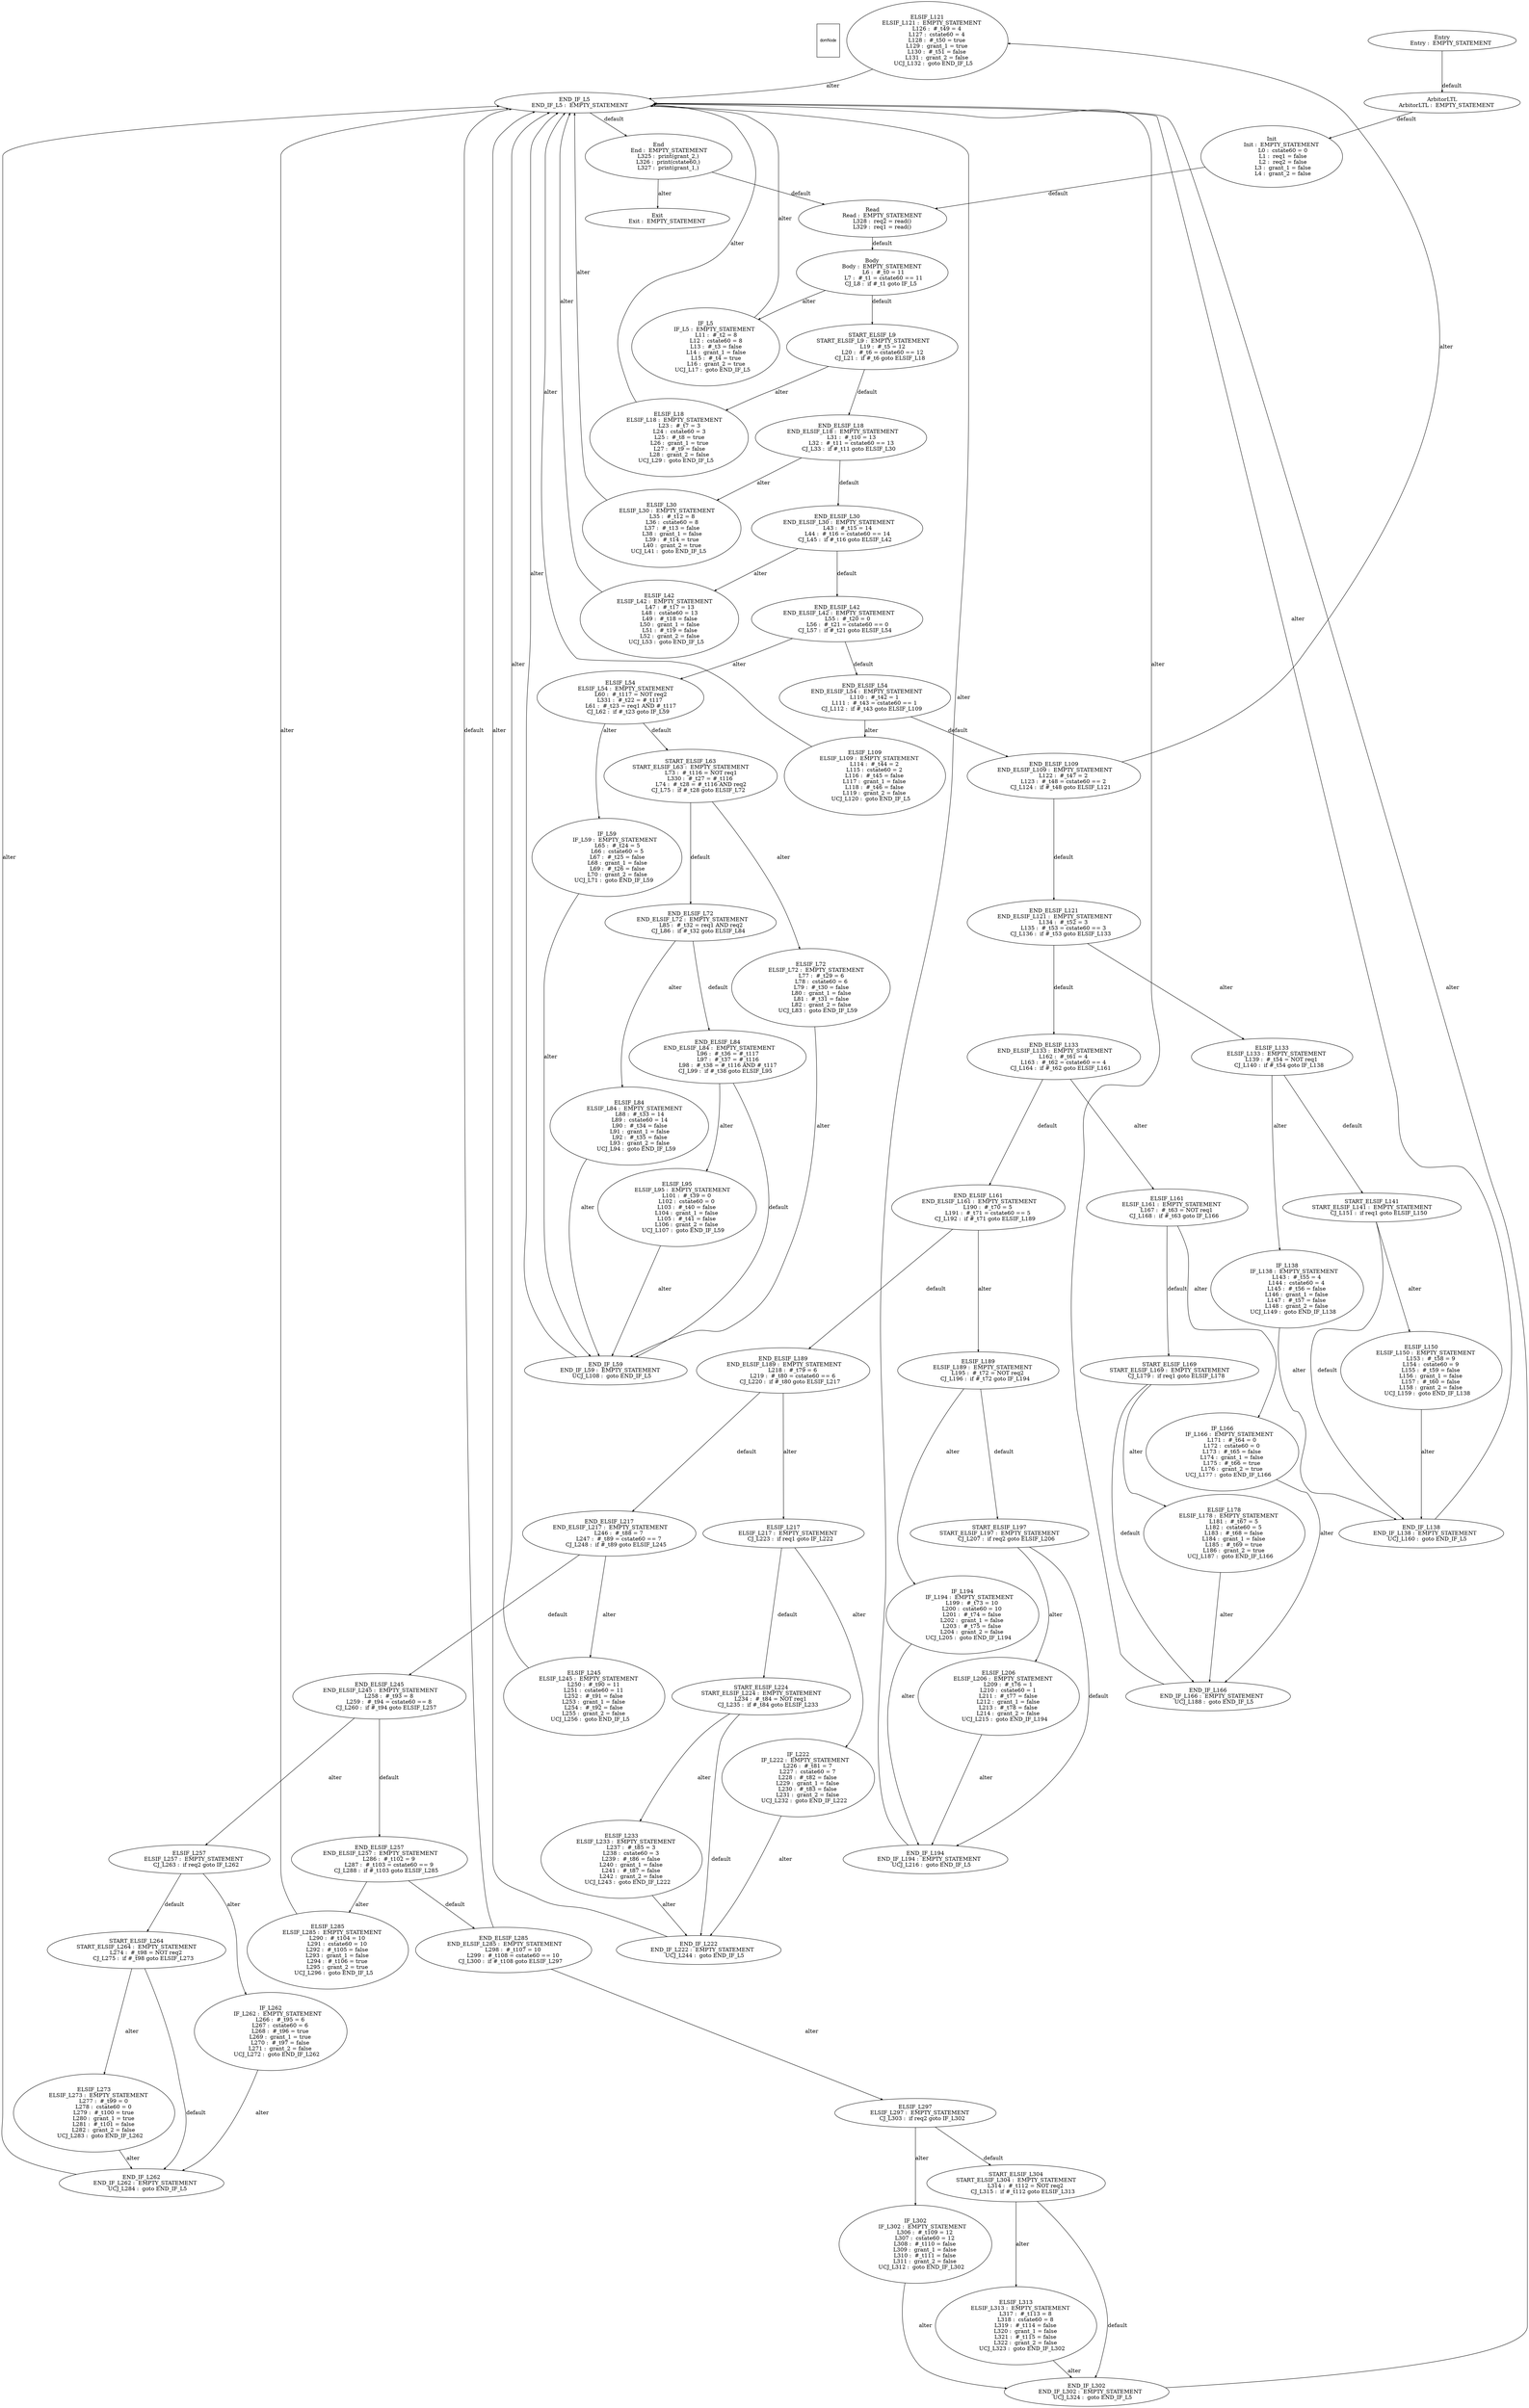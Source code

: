 digraph G {
  ranksep=.25;
  edge [arrowsize=.5]
  domNode [shape=rectangle, fontname="ArialNarrow",
        fontsize=12,  height=1.2];
  "ELSIF_L121
     ELSIF_L121 :  EMPTY_STATEMENT
           L126 :  #_t49 = 4
           L127 :  cstate60 = 4
           L128 :  #_t50 = true
           L129 :  grant_1 = true
           L130 :  #_t51 = false
           L131 :  grant_2 = false
       UCJ_L132 :  goto END_IF_L5
"; "ELSIF_L18
      ELSIF_L18 :  EMPTY_STATEMENT
            L23 :  #_t7 = 3
            L24 :  cstate60 = 3
            L25 :  #_t8 = true
            L26 :  grant_1 = true
            L27 :  #_t9 = false
            L28 :  grant_2 = false
        UCJ_L29 :  goto END_IF_L5
"; "IF_L262
        IF_L262 :  EMPTY_STATEMENT
           L266 :  #_t95 = 6
           L267 :  cstate60 = 6
           L268 :  #_t96 = true
           L269 :  grant_1 = true
           L270 :  #_t97 = false
           L271 :  grant_2 = false
       UCJ_L272 :  goto END_IF_L262
"; "ELSIF_L233
     ELSIF_L233 :  EMPTY_STATEMENT
           L237 :  #_t85 = 3
           L238 :  cstate60 = 3
           L239 :  #_t86 = false
           L240 :  grant_1 = false
           L241 :  #_t87 = false
           L242 :  grant_2 = false
       UCJ_L243 :  goto END_IF_L222
"; "Read
           Read :  EMPTY_STATEMENT
           L328 :  req2 = read()
           L329 :  req1 = read()
"; "END_ELSIF_L84
  END_ELSIF_L84 :  EMPTY_STATEMENT
            L96 :  #_t36 = #_t117
            L97 :  #_t37 = #_t116
            L98 :  #_t38 = #_t116 AND #_t117
         CJ_L99 :  if #_t38 goto ELSIF_L95
"; "ELSIF_L133
     ELSIF_L133 :  EMPTY_STATEMENT
           L139 :  #_t54 = NOT req1
        CJ_L140 :  if #_t54 goto IF_L138
"; "ELSIF_L245
     ELSIF_L245 :  EMPTY_STATEMENT
           L250 :  #_t90 = 11
           L251 :  cstate60 = 11
           L252 :  #_t91 = false
           L253 :  grant_1 = false
           L254 :  #_t92 = false
           L255 :  grant_2 = false
       UCJ_L256 :  goto END_IF_L5
"; "END_IF_L262
    END_IF_L262 :  EMPTY_STATEMENT
       UCJ_L284 :  goto END_IF_L5
"; "END_ELSIF_L42
  END_ELSIF_L42 :  EMPTY_STATEMENT
            L55 :  #_t20 = 0
            L56 :  #_t21 = cstate60 == 0
         CJ_L57 :  if #_t21 goto ELSIF_L54
"; "END_IF_L222
    END_IF_L222 :  EMPTY_STATEMENT
       UCJ_L244 :  goto END_IF_L5
"; "ELSIF_L84
      ELSIF_L84 :  EMPTY_STATEMENT
            L88 :  #_t33 = 14
            L89 :  cstate60 = 14
            L90 :  #_t34 = false
            L91 :  grant_1 = false
            L92 :  #_t35 = false
            L93 :  grant_2 = false
        UCJ_L94 :  goto END_IF_L59
"; "ELSIF_L189
     ELSIF_L189 :  EMPTY_STATEMENT
           L195 :  #_t72 = NOT req2
        CJ_L196 :  if #_t72 goto IF_L194
"; "START_ELSIF_L197
START_ELSIF_L197 :  EMPTY_STATEMENT
        CJ_L207 :  if req2 goto ELSIF_L206
"; "START_ELSIF_L63
START_ELSIF_L63 :  EMPTY_STATEMENT
            L73 :  #_t116 = NOT req1
           L330 :  #_t27 = #_t116
            L74 :  #_t28 = #_t116 AND req2
         CJ_L75 :  if #_t28 goto ELSIF_L72
"; "END_IF_L194
    END_IF_L194 :  EMPTY_STATEMENT
       UCJ_L216 :  goto END_IF_L5
"; "End
            End :  EMPTY_STATEMENT
           L325 :  print(grant_2,)
           L326 :  print(cstate60,)
           L327 :  print(grant_1,)
"; "ArbitorLTL
     ArbitorLTL :  EMPTY_STATEMENT
"; "START_ELSIF_L224
START_ELSIF_L224 :  EMPTY_STATEMENT
           L234 :  #_t84 = NOT req1
        CJ_L235 :  if #_t84 goto ELSIF_L233
"; "IF_L5
          IF_L5 :  EMPTY_STATEMENT
            L11 :  #_t2 = 8
            L12 :  cstate60 = 8
            L13 :  #_t3 = false
            L14 :  grant_1 = false
            L15 :  #_t4 = true
            L16 :  grant_2 = true
        UCJ_L17 :  goto END_IF_L5
"; "END_ELSIF_L217
 END_ELSIF_L217 :  EMPTY_STATEMENT
           L246 :  #_t88 = 7
           L247 :  #_t89 = cstate60 == 7
        CJ_L248 :  if #_t89 goto ELSIF_L245
"; "START_ELSIF_L9
 START_ELSIF_L9 :  EMPTY_STATEMENT
            L19 :  #_t5 = 12
            L20 :  #_t6 = cstate60 == 12
         CJ_L21 :  if #_t6 goto ELSIF_L18
"; "END_IF_L59
     END_IF_L59 :  EMPTY_STATEMENT
       UCJ_L108 :  goto END_IF_L5
"; "ELSIF_L257
     ELSIF_L257 :  EMPTY_STATEMENT
        CJ_L263 :  if req2 goto IF_L262
"; "Body
           Body :  EMPTY_STATEMENT
             L6 :  #_t0 = 11
             L7 :  #_t1 = cstate60 == 11
          CJ_L8 :  if #_t1 goto IF_L5
"; "END_ELSIF_L161
 END_ELSIF_L161 :  EMPTY_STATEMENT
           L190 :  #_t70 = 5
           L191 :  #_t71 = cstate60 == 5
        CJ_L192 :  if #_t71 goto ELSIF_L189
"; "END_ELSIF_L285
 END_ELSIF_L285 :  EMPTY_STATEMENT
           L298 :  #_t107 = 10
           L299 :  #_t108 = cstate60 == 10
        CJ_L300 :  if #_t108 goto ELSIF_L297
"; "IF_L194
        IF_L194 :  EMPTY_STATEMENT
           L199 :  #_t73 = 10
           L200 :  cstate60 = 10
           L201 :  #_t74 = false
           L202 :  grant_1 = false
           L203 :  #_t75 = false
           L204 :  grant_2 = false
       UCJ_L205 :  goto END_IF_L194
"; "Init
           Init :  EMPTY_STATEMENT
             L0 :  cstate60 = 0
             L1 :  req1 = false
             L2 :  req2 = false
             L3 :  grant_1 = false
             L4 :  grant_2 = false
"; "ELSIF_L273
     ELSIF_L273 :  EMPTY_STATEMENT
           L277 :  #_t99 = 0
           L278 :  cstate60 = 0
           L279 :  #_t100 = true
           L280 :  grant_1 = true
           L281 :  #_t101 = false
           L282 :  grant_2 = false
       UCJ_L283 :  goto END_IF_L262
"; "ELSIF_L30
      ELSIF_L30 :  EMPTY_STATEMENT
            L35 :  #_t12 = 8
            L36 :  cstate60 = 8
            L37 :  #_t13 = false
            L38 :  grant_1 = false
            L39 :  #_t14 = true
            L40 :  grant_2 = true
        UCJ_L41 :  goto END_IF_L5
"; "IF_L302
        IF_L302 :  EMPTY_STATEMENT
           L306 :  #_t109 = 12
           L307 :  cstate60 = 12
           L308 :  #_t110 = false
           L309 :  grant_1 = false
           L310 :  #_t111 = false
           L311 :  grant_2 = false
       UCJ_L312 :  goto END_IF_L302
"; "ELSIF_L178
     ELSIF_L178 :  EMPTY_STATEMENT
           L181 :  #_t67 = 5
           L182 :  cstate60 = 5
           L183 :  #_t68 = false
           L184 :  grant_1 = false
           L185 :  #_t69 = true
           L186 :  grant_2 = true
       UCJ_L187 :  goto END_IF_L166
"; "Entry
          Entry :  EMPTY_STATEMENT
"; "ELSIF_L206
     ELSIF_L206 :  EMPTY_STATEMENT
           L209 :  #_t76 = 1
           L210 :  cstate60 = 1
           L211 :  #_t77 = false
           L212 :  grant_1 = false
           L213 :  #_t78 = false
           L214 :  grant_2 = false
       UCJ_L215 :  goto END_IF_L194
"; "START_ELSIF_L264
START_ELSIF_L264 :  EMPTY_STATEMENT
           L274 :  #_t98 = NOT req2
        CJ_L275 :  if #_t98 goto ELSIF_L273
"; "ELSIF_L54
      ELSIF_L54 :  EMPTY_STATEMENT
            L60 :  #_t117 = NOT req2
           L331 :  #_t22 = #_t117
            L61 :  #_t23 = req1 AND #_t117
         CJ_L62 :  if #_t23 goto IF_L59
"; "ELSIF_L217
     ELSIF_L217 :  EMPTY_STATEMENT
        CJ_L223 :  if req1 goto IF_L222
"; "END_IF_L5
      END_IF_L5 :  EMPTY_STATEMENT
"; "ELSIF_L95
      ELSIF_L95 :  EMPTY_STATEMENT
           L101 :  #_t39 = 0
           L102 :  cstate60 = 0
           L103 :  #_t40 = false
           L104 :  grant_1 = false
           L105 :  #_t41 = false
           L106 :  grant_2 = false
       UCJ_L107 :  goto END_IF_L59
"; "START_ELSIF_L141
START_ELSIF_L141 :  EMPTY_STATEMENT
        CJ_L151 :  if req1 goto ELSIF_L150
"; "END_ELSIF_L245
 END_ELSIF_L245 :  EMPTY_STATEMENT
           L258 :  #_t93 = 8
           L259 :  #_t94 = cstate60 == 8
        CJ_L260 :  if #_t94 goto ELSIF_L257
"; "Exit
           Exit :  EMPTY_STATEMENT
"; "IF_L138
        IF_L138 :  EMPTY_STATEMENT
           L143 :  #_t55 = 4
           L144 :  cstate60 = 4
           L145 :  #_t56 = false
           L146 :  grant_1 = false
           L147 :  #_t57 = false
           L148 :  grant_2 = false
       UCJ_L149 :  goto END_IF_L138
"; "END_ELSIF_L121
 END_ELSIF_L121 :  EMPTY_STATEMENT
           L134 :  #_t52 = 3
           L135 :  #_t53 = cstate60 == 3
        CJ_L136 :  if #_t53 goto ELSIF_L133
"; "START_ELSIF_L169
START_ELSIF_L169 :  EMPTY_STATEMENT
        CJ_L179 :  if req1 goto ELSIF_L178
"; "ELSIF_L285
     ELSIF_L285 :  EMPTY_STATEMENT
           L290 :  #_t104 = 10
           L291 :  cstate60 = 10
           L292 :  #_t105 = false
           L293 :  grant_1 = false
           L294 :  #_t106 = true
           L295 :  grant_2 = true
       UCJ_L296 :  goto END_IF_L5
"; "END_ELSIF_L257
 END_ELSIF_L257 :  EMPTY_STATEMENT
           L286 :  #_t102 = 9
           L287 :  #_t103 = cstate60 == 9
        CJ_L288 :  if #_t103 goto ELSIF_L285
"; "END_IF_L302
    END_IF_L302 :  EMPTY_STATEMENT
       UCJ_L324 :  goto END_IF_L5
"; "END_ELSIF_L30
  END_ELSIF_L30 :  EMPTY_STATEMENT
            L43 :  #_t15 = 14
            L44 :  #_t16 = cstate60 == 14
         CJ_L45 :  if #_t16 goto ELSIF_L42
"; "END_ELSIF_L109
 END_ELSIF_L109 :  EMPTY_STATEMENT
           L122 :  #_t47 = 2
           L123 :  #_t48 = cstate60 == 2
        CJ_L124 :  if #_t48 goto ELSIF_L121
"; "ELSIF_L150
     ELSIF_L150 :  EMPTY_STATEMENT
           L153 :  #_t58 = 9
           L154 :  cstate60 = 9
           L155 :  #_t59 = false
           L156 :  grant_1 = false
           L157 :  #_t60 = false
           L158 :  grant_2 = false
       UCJ_L159 :  goto END_IF_L138
"; "IF_L222
        IF_L222 :  EMPTY_STATEMENT
           L226 :  #_t81 = 7
           L227 :  cstate60 = 7
           L228 :  #_t82 = false
           L229 :  grant_1 = false
           L230 :  #_t83 = false
           L231 :  grant_2 = false
       UCJ_L232 :  goto END_IF_L222
"; "END_ELSIF_L133
 END_ELSIF_L133 :  EMPTY_STATEMENT
           L162 :  #_t61 = 4
           L163 :  #_t62 = cstate60 == 4
        CJ_L164 :  if #_t62 goto ELSIF_L161
"; "ELSIF_L42
      ELSIF_L42 :  EMPTY_STATEMENT
            L47 :  #_t17 = 13
            L48 :  cstate60 = 13
            L49 :  #_t18 = false
            L50 :  grant_1 = false
            L51 :  #_t19 = false
            L52 :  grant_2 = false
        UCJ_L53 :  goto END_IF_L5
"; "END_IF_L138
    END_IF_L138 :  EMPTY_STATEMENT
       UCJ_L160 :  goto END_IF_L5
"; "ELSIF_L313
     ELSIF_L313 :  EMPTY_STATEMENT
           L317 :  #_t113 = 8
           L318 :  cstate60 = 8
           L319 :  #_t114 = false
           L320 :  grant_1 = false
           L321 :  #_t115 = false
           L322 :  grant_2 = false
       UCJ_L323 :  goto END_IF_L302
"; "START_ELSIF_L304
START_ELSIF_L304 :  EMPTY_STATEMENT
           L314 :  #_t112 = NOT req2
        CJ_L315 :  if #_t112 goto ELSIF_L313
"; "END_ELSIF_L189
 END_ELSIF_L189 :  EMPTY_STATEMENT
           L218 :  #_t79 = 6
           L219 :  #_t80 = cstate60 == 6
        CJ_L220 :  if #_t80 goto ELSIF_L217
"; "ELSIF_L161
     ELSIF_L161 :  EMPTY_STATEMENT
           L167 :  #_t63 = NOT req1
        CJ_L168 :  if #_t63 goto IF_L166
"; "ELSIF_L297
     ELSIF_L297 :  EMPTY_STATEMENT
        CJ_L303 :  if req2 goto IF_L302
"; "IF_L166
        IF_L166 :  EMPTY_STATEMENT
           L171 :  #_t64 = 0
           L172 :  cstate60 = 0
           L173 :  #_t65 = false
           L174 :  grant_1 = false
           L175 :  #_t66 = true
           L176 :  grant_2 = true
       UCJ_L177 :  goto END_IF_L166
"; "ELSIF_L72
      ELSIF_L72 :  EMPTY_STATEMENT
            L77 :  #_t29 = 6
            L78 :  cstate60 = 6
            L79 :  #_t30 = false
            L80 :  grant_1 = false
            L81 :  #_t31 = false
            L82 :  grant_2 = false
        UCJ_L83 :  goto END_IF_L59
"; "END_ELSIF_L72
  END_ELSIF_L72 :  EMPTY_STATEMENT
            L85 :  #_t32 = req1 AND req2
         CJ_L86 :  if #_t32 goto ELSIF_L84
"; "END_ELSIF_L54
  END_ELSIF_L54 :  EMPTY_STATEMENT
           L110 :  #_t42 = 1
           L111 :  #_t43 = cstate60 == 1
        CJ_L112 :  if #_t43 goto ELSIF_L109
"; "IF_L59
         IF_L59 :  EMPTY_STATEMENT
            L65 :  #_t24 = 5
            L66 :  cstate60 = 5
            L67 :  #_t25 = false
            L68 :  grant_1 = false
            L69 :  #_t26 = false
            L70 :  grant_2 = false
        UCJ_L71 :  goto END_IF_L59
"; "ELSIF_L109
     ELSIF_L109 :  EMPTY_STATEMENT
           L114 :  #_t44 = 2
           L115 :  cstate60 = 2
           L116 :  #_t45 = false
           L117 :  grant_1 = false
           L118 :  #_t46 = false
           L119 :  grant_2 = false
       UCJ_L120 :  goto END_IF_L5
"; "END_IF_L166
    END_IF_L166 :  EMPTY_STATEMENT
       UCJ_L188 :  goto END_IF_L5
"; "END_ELSIF_L18
  END_ELSIF_L18 :  EMPTY_STATEMENT
            L31 :  #_t10 = 13
            L32 :  #_t11 = cstate60 == 13
         CJ_L33 :  if #_t11 goto ELSIF_L30
"; 
  "ArbitorLTL
     ArbitorLTL :  EMPTY_STATEMENT
" -> "Init
           Init :  EMPTY_STATEMENT
             L0 :  cstate60 = 0
             L1 :  req1 = false
             L2 :  req2 = false
             L3 :  grant_1 = false
             L4 :  grant_2 = false
"  [label="default"];
  "Init
           Init :  EMPTY_STATEMENT
             L0 :  cstate60 = 0
             L1 :  req1 = false
             L2 :  req2 = false
             L3 :  grant_1 = false
             L4 :  grant_2 = false
" -> "Read
           Read :  EMPTY_STATEMENT
           L328 :  req2 = read()
           L329 :  req1 = read()
"  [label="default"];
  "Body
           Body :  EMPTY_STATEMENT
             L6 :  #_t0 = 11
             L7 :  #_t1 = cstate60 == 11
          CJ_L8 :  if #_t1 goto IF_L5
" -> "START_ELSIF_L9
 START_ELSIF_L9 :  EMPTY_STATEMENT
            L19 :  #_t5 = 12
            L20 :  #_t6 = cstate60 == 12
         CJ_L21 :  if #_t6 goto ELSIF_L18
"  [label="default"];
  "Body
           Body :  EMPTY_STATEMENT
             L6 :  #_t0 = 11
             L7 :  #_t1 = cstate60 == 11
          CJ_L8 :  if #_t1 goto IF_L5
" -> "IF_L5
          IF_L5 :  EMPTY_STATEMENT
            L11 :  #_t2 = 8
            L12 :  cstate60 = 8
            L13 :  #_t3 = false
            L14 :  grant_1 = false
            L15 :  #_t4 = true
            L16 :  grant_2 = true
        UCJ_L17 :  goto END_IF_L5
"  [label="alter"];
  "IF_L5
          IF_L5 :  EMPTY_STATEMENT
            L11 :  #_t2 = 8
            L12 :  cstate60 = 8
            L13 :  #_t3 = false
            L14 :  grant_1 = false
            L15 :  #_t4 = true
            L16 :  grant_2 = true
        UCJ_L17 :  goto END_IF_L5
" -> "END_IF_L5
      END_IF_L5 :  EMPTY_STATEMENT
"  [label="alter"];
  "START_ELSIF_L9
 START_ELSIF_L9 :  EMPTY_STATEMENT
            L19 :  #_t5 = 12
            L20 :  #_t6 = cstate60 == 12
         CJ_L21 :  if #_t6 goto ELSIF_L18
" -> "END_ELSIF_L18
  END_ELSIF_L18 :  EMPTY_STATEMENT
            L31 :  #_t10 = 13
            L32 :  #_t11 = cstate60 == 13
         CJ_L33 :  if #_t11 goto ELSIF_L30
"  [label="default"];
  "START_ELSIF_L9
 START_ELSIF_L9 :  EMPTY_STATEMENT
            L19 :  #_t5 = 12
            L20 :  #_t6 = cstate60 == 12
         CJ_L21 :  if #_t6 goto ELSIF_L18
" -> "ELSIF_L18
      ELSIF_L18 :  EMPTY_STATEMENT
            L23 :  #_t7 = 3
            L24 :  cstate60 = 3
            L25 :  #_t8 = true
            L26 :  grant_1 = true
            L27 :  #_t9 = false
            L28 :  grant_2 = false
        UCJ_L29 :  goto END_IF_L5
"  [label="alter"];
  "ELSIF_L18
      ELSIF_L18 :  EMPTY_STATEMENT
            L23 :  #_t7 = 3
            L24 :  cstate60 = 3
            L25 :  #_t8 = true
            L26 :  grant_1 = true
            L27 :  #_t9 = false
            L28 :  grant_2 = false
        UCJ_L29 :  goto END_IF_L5
" -> "END_IF_L5
      END_IF_L5 :  EMPTY_STATEMENT
"  [label="alter"];
  "END_ELSIF_L18
  END_ELSIF_L18 :  EMPTY_STATEMENT
            L31 :  #_t10 = 13
            L32 :  #_t11 = cstate60 == 13
         CJ_L33 :  if #_t11 goto ELSIF_L30
" -> "END_ELSIF_L30
  END_ELSIF_L30 :  EMPTY_STATEMENT
            L43 :  #_t15 = 14
            L44 :  #_t16 = cstate60 == 14
         CJ_L45 :  if #_t16 goto ELSIF_L42
"  [label="default"];
  "END_ELSIF_L18
  END_ELSIF_L18 :  EMPTY_STATEMENT
            L31 :  #_t10 = 13
            L32 :  #_t11 = cstate60 == 13
         CJ_L33 :  if #_t11 goto ELSIF_L30
" -> "ELSIF_L30
      ELSIF_L30 :  EMPTY_STATEMENT
            L35 :  #_t12 = 8
            L36 :  cstate60 = 8
            L37 :  #_t13 = false
            L38 :  grant_1 = false
            L39 :  #_t14 = true
            L40 :  grant_2 = true
        UCJ_L41 :  goto END_IF_L5
"  [label="alter"];
  "ELSIF_L30
      ELSIF_L30 :  EMPTY_STATEMENT
            L35 :  #_t12 = 8
            L36 :  cstate60 = 8
            L37 :  #_t13 = false
            L38 :  grant_1 = false
            L39 :  #_t14 = true
            L40 :  grant_2 = true
        UCJ_L41 :  goto END_IF_L5
" -> "END_IF_L5
      END_IF_L5 :  EMPTY_STATEMENT
"  [label="alter"];
  "END_ELSIF_L30
  END_ELSIF_L30 :  EMPTY_STATEMENT
            L43 :  #_t15 = 14
            L44 :  #_t16 = cstate60 == 14
         CJ_L45 :  if #_t16 goto ELSIF_L42
" -> "END_ELSIF_L42
  END_ELSIF_L42 :  EMPTY_STATEMENT
            L55 :  #_t20 = 0
            L56 :  #_t21 = cstate60 == 0
         CJ_L57 :  if #_t21 goto ELSIF_L54
"  [label="default"];
  "END_ELSIF_L30
  END_ELSIF_L30 :  EMPTY_STATEMENT
            L43 :  #_t15 = 14
            L44 :  #_t16 = cstate60 == 14
         CJ_L45 :  if #_t16 goto ELSIF_L42
" -> "ELSIF_L42
      ELSIF_L42 :  EMPTY_STATEMENT
            L47 :  #_t17 = 13
            L48 :  cstate60 = 13
            L49 :  #_t18 = false
            L50 :  grant_1 = false
            L51 :  #_t19 = false
            L52 :  grant_2 = false
        UCJ_L53 :  goto END_IF_L5
"  [label="alter"];
  "ELSIF_L42
      ELSIF_L42 :  EMPTY_STATEMENT
            L47 :  #_t17 = 13
            L48 :  cstate60 = 13
            L49 :  #_t18 = false
            L50 :  grant_1 = false
            L51 :  #_t19 = false
            L52 :  grant_2 = false
        UCJ_L53 :  goto END_IF_L5
" -> "END_IF_L5
      END_IF_L5 :  EMPTY_STATEMENT
"  [label="alter"];
  "END_ELSIF_L42
  END_ELSIF_L42 :  EMPTY_STATEMENT
            L55 :  #_t20 = 0
            L56 :  #_t21 = cstate60 == 0
         CJ_L57 :  if #_t21 goto ELSIF_L54
" -> "END_ELSIF_L54
  END_ELSIF_L54 :  EMPTY_STATEMENT
           L110 :  #_t42 = 1
           L111 :  #_t43 = cstate60 == 1
        CJ_L112 :  if #_t43 goto ELSIF_L109
"  [label="default"];
  "END_ELSIF_L42
  END_ELSIF_L42 :  EMPTY_STATEMENT
            L55 :  #_t20 = 0
            L56 :  #_t21 = cstate60 == 0
         CJ_L57 :  if #_t21 goto ELSIF_L54
" -> "ELSIF_L54
      ELSIF_L54 :  EMPTY_STATEMENT
            L60 :  #_t117 = NOT req2
           L331 :  #_t22 = #_t117
            L61 :  #_t23 = req1 AND #_t117
         CJ_L62 :  if #_t23 goto IF_L59
"  [label="alter"];
  "ELSIF_L54
      ELSIF_L54 :  EMPTY_STATEMENT
            L60 :  #_t117 = NOT req2
           L331 :  #_t22 = #_t117
            L61 :  #_t23 = req1 AND #_t117
         CJ_L62 :  if #_t23 goto IF_L59
" -> "START_ELSIF_L63
START_ELSIF_L63 :  EMPTY_STATEMENT
            L73 :  #_t116 = NOT req1
           L330 :  #_t27 = #_t116
            L74 :  #_t28 = #_t116 AND req2
         CJ_L75 :  if #_t28 goto ELSIF_L72
"  [label="default"];
  "ELSIF_L54
      ELSIF_L54 :  EMPTY_STATEMENT
            L60 :  #_t117 = NOT req2
           L331 :  #_t22 = #_t117
            L61 :  #_t23 = req1 AND #_t117
         CJ_L62 :  if #_t23 goto IF_L59
" -> "IF_L59
         IF_L59 :  EMPTY_STATEMENT
            L65 :  #_t24 = 5
            L66 :  cstate60 = 5
            L67 :  #_t25 = false
            L68 :  grant_1 = false
            L69 :  #_t26 = false
            L70 :  grant_2 = false
        UCJ_L71 :  goto END_IF_L59
"  [label="alter"];
  "IF_L59
         IF_L59 :  EMPTY_STATEMENT
            L65 :  #_t24 = 5
            L66 :  cstate60 = 5
            L67 :  #_t25 = false
            L68 :  grant_1 = false
            L69 :  #_t26 = false
            L70 :  grant_2 = false
        UCJ_L71 :  goto END_IF_L59
" -> "END_IF_L59
     END_IF_L59 :  EMPTY_STATEMENT
       UCJ_L108 :  goto END_IF_L5
"  [label="alter"];
  "START_ELSIF_L63
START_ELSIF_L63 :  EMPTY_STATEMENT
            L73 :  #_t116 = NOT req1
           L330 :  #_t27 = #_t116
            L74 :  #_t28 = #_t116 AND req2
         CJ_L75 :  if #_t28 goto ELSIF_L72
" -> "END_ELSIF_L72
  END_ELSIF_L72 :  EMPTY_STATEMENT
            L85 :  #_t32 = req1 AND req2
         CJ_L86 :  if #_t32 goto ELSIF_L84
"  [label="default"];
  "START_ELSIF_L63
START_ELSIF_L63 :  EMPTY_STATEMENT
            L73 :  #_t116 = NOT req1
           L330 :  #_t27 = #_t116
            L74 :  #_t28 = #_t116 AND req2
         CJ_L75 :  if #_t28 goto ELSIF_L72
" -> "ELSIF_L72
      ELSIF_L72 :  EMPTY_STATEMENT
            L77 :  #_t29 = 6
            L78 :  cstate60 = 6
            L79 :  #_t30 = false
            L80 :  grant_1 = false
            L81 :  #_t31 = false
            L82 :  grant_2 = false
        UCJ_L83 :  goto END_IF_L59
"  [label="alter"];
  "ELSIF_L72
      ELSIF_L72 :  EMPTY_STATEMENT
            L77 :  #_t29 = 6
            L78 :  cstate60 = 6
            L79 :  #_t30 = false
            L80 :  grant_1 = false
            L81 :  #_t31 = false
            L82 :  grant_2 = false
        UCJ_L83 :  goto END_IF_L59
" -> "END_IF_L59
     END_IF_L59 :  EMPTY_STATEMENT
       UCJ_L108 :  goto END_IF_L5
"  [label="alter"];
  "END_ELSIF_L72
  END_ELSIF_L72 :  EMPTY_STATEMENT
            L85 :  #_t32 = req1 AND req2
         CJ_L86 :  if #_t32 goto ELSIF_L84
" -> "END_ELSIF_L84
  END_ELSIF_L84 :  EMPTY_STATEMENT
            L96 :  #_t36 = #_t117
            L97 :  #_t37 = #_t116
            L98 :  #_t38 = #_t116 AND #_t117
         CJ_L99 :  if #_t38 goto ELSIF_L95
"  [label="default"];
  "END_ELSIF_L72
  END_ELSIF_L72 :  EMPTY_STATEMENT
            L85 :  #_t32 = req1 AND req2
         CJ_L86 :  if #_t32 goto ELSIF_L84
" -> "ELSIF_L84
      ELSIF_L84 :  EMPTY_STATEMENT
            L88 :  #_t33 = 14
            L89 :  cstate60 = 14
            L90 :  #_t34 = false
            L91 :  grant_1 = false
            L92 :  #_t35 = false
            L93 :  grant_2 = false
        UCJ_L94 :  goto END_IF_L59
"  [label="alter"];
  "ELSIF_L84
      ELSIF_L84 :  EMPTY_STATEMENT
            L88 :  #_t33 = 14
            L89 :  cstate60 = 14
            L90 :  #_t34 = false
            L91 :  grant_1 = false
            L92 :  #_t35 = false
            L93 :  grant_2 = false
        UCJ_L94 :  goto END_IF_L59
" -> "END_IF_L59
     END_IF_L59 :  EMPTY_STATEMENT
       UCJ_L108 :  goto END_IF_L5
"  [label="alter"];
  "END_ELSIF_L84
  END_ELSIF_L84 :  EMPTY_STATEMENT
            L96 :  #_t36 = #_t117
            L97 :  #_t37 = #_t116
            L98 :  #_t38 = #_t116 AND #_t117
         CJ_L99 :  if #_t38 goto ELSIF_L95
" -> "END_IF_L59
     END_IF_L59 :  EMPTY_STATEMENT
       UCJ_L108 :  goto END_IF_L5
"  [label="default"];
  "END_ELSIF_L84
  END_ELSIF_L84 :  EMPTY_STATEMENT
            L96 :  #_t36 = #_t117
            L97 :  #_t37 = #_t116
            L98 :  #_t38 = #_t116 AND #_t117
         CJ_L99 :  if #_t38 goto ELSIF_L95
" -> "ELSIF_L95
      ELSIF_L95 :  EMPTY_STATEMENT
           L101 :  #_t39 = 0
           L102 :  cstate60 = 0
           L103 :  #_t40 = false
           L104 :  grant_1 = false
           L105 :  #_t41 = false
           L106 :  grant_2 = false
       UCJ_L107 :  goto END_IF_L59
"  [label="alter"];
  "ELSIF_L95
      ELSIF_L95 :  EMPTY_STATEMENT
           L101 :  #_t39 = 0
           L102 :  cstate60 = 0
           L103 :  #_t40 = false
           L104 :  grant_1 = false
           L105 :  #_t41 = false
           L106 :  grant_2 = false
       UCJ_L107 :  goto END_IF_L59
" -> "END_IF_L59
     END_IF_L59 :  EMPTY_STATEMENT
       UCJ_L108 :  goto END_IF_L5
"  [label="alter"];
  "END_IF_L59
     END_IF_L59 :  EMPTY_STATEMENT
       UCJ_L108 :  goto END_IF_L5
" -> "END_IF_L5
      END_IF_L5 :  EMPTY_STATEMENT
"  [label="alter"];
  "END_ELSIF_L54
  END_ELSIF_L54 :  EMPTY_STATEMENT
           L110 :  #_t42 = 1
           L111 :  #_t43 = cstate60 == 1
        CJ_L112 :  if #_t43 goto ELSIF_L109
" -> "END_ELSIF_L109
 END_ELSIF_L109 :  EMPTY_STATEMENT
           L122 :  #_t47 = 2
           L123 :  #_t48 = cstate60 == 2
        CJ_L124 :  if #_t48 goto ELSIF_L121
"  [label="default"];
  "END_ELSIF_L54
  END_ELSIF_L54 :  EMPTY_STATEMENT
           L110 :  #_t42 = 1
           L111 :  #_t43 = cstate60 == 1
        CJ_L112 :  if #_t43 goto ELSIF_L109
" -> "ELSIF_L109
     ELSIF_L109 :  EMPTY_STATEMENT
           L114 :  #_t44 = 2
           L115 :  cstate60 = 2
           L116 :  #_t45 = false
           L117 :  grant_1 = false
           L118 :  #_t46 = false
           L119 :  grant_2 = false
       UCJ_L120 :  goto END_IF_L5
"  [label="alter"];
  "ELSIF_L109
     ELSIF_L109 :  EMPTY_STATEMENT
           L114 :  #_t44 = 2
           L115 :  cstate60 = 2
           L116 :  #_t45 = false
           L117 :  grant_1 = false
           L118 :  #_t46 = false
           L119 :  grant_2 = false
       UCJ_L120 :  goto END_IF_L5
" -> "END_IF_L5
      END_IF_L5 :  EMPTY_STATEMENT
"  [label="alter"];
  "END_ELSIF_L109
 END_ELSIF_L109 :  EMPTY_STATEMENT
           L122 :  #_t47 = 2
           L123 :  #_t48 = cstate60 == 2
        CJ_L124 :  if #_t48 goto ELSIF_L121
" -> "END_ELSIF_L121
 END_ELSIF_L121 :  EMPTY_STATEMENT
           L134 :  #_t52 = 3
           L135 :  #_t53 = cstate60 == 3
        CJ_L136 :  if #_t53 goto ELSIF_L133
"  [label="default"];
  "END_ELSIF_L109
 END_ELSIF_L109 :  EMPTY_STATEMENT
           L122 :  #_t47 = 2
           L123 :  #_t48 = cstate60 == 2
        CJ_L124 :  if #_t48 goto ELSIF_L121
" -> "ELSIF_L121
     ELSIF_L121 :  EMPTY_STATEMENT
           L126 :  #_t49 = 4
           L127 :  cstate60 = 4
           L128 :  #_t50 = true
           L129 :  grant_1 = true
           L130 :  #_t51 = false
           L131 :  grant_2 = false
       UCJ_L132 :  goto END_IF_L5
"  [label="alter"];
  "ELSIF_L121
     ELSIF_L121 :  EMPTY_STATEMENT
           L126 :  #_t49 = 4
           L127 :  cstate60 = 4
           L128 :  #_t50 = true
           L129 :  grant_1 = true
           L130 :  #_t51 = false
           L131 :  grant_2 = false
       UCJ_L132 :  goto END_IF_L5
" -> "END_IF_L5
      END_IF_L5 :  EMPTY_STATEMENT
"  [label="alter"];
  "END_ELSIF_L121
 END_ELSIF_L121 :  EMPTY_STATEMENT
           L134 :  #_t52 = 3
           L135 :  #_t53 = cstate60 == 3
        CJ_L136 :  if #_t53 goto ELSIF_L133
" -> "END_ELSIF_L133
 END_ELSIF_L133 :  EMPTY_STATEMENT
           L162 :  #_t61 = 4
           L163 :  #_t62 = cstate60 == 4
        CJ_L164 :  if #_t62 goto ELSIF_L161
"  [label="default"];
  "END_ELSIF_L121
 END_ELSIF_L121 :  EMPTY_STATEMENT
           L134 :  #_t52 = 3
           L135 :  #_t53 = cstate60 == 3
        CJ_L136 :  if #_t53 goto ELSIF_L133
" -> "ELSIF_L133
     ELSIF_L133 :  EMPTY_STATEMENT
           L139 :  #_t54 = NOT req1
        CJ_L140 :  if #_t54 goto IF_L138
"  [label="alter"];
  "ELSIF_L133
     ELSIF_L133 :  EMPTY_STATEMENT
           L139 :  #_t54 = NOT req1
        CJ_L140 :  if #_t54 goto IF_L138
" -> "START_ELSIF_L141
START_ELSIF_L141 :  EMPTY_STATEMENT
        CJ_L151 :  if req1 goto ELSIF_L150
"  [label="default"];
  "ELSIF_L133
     ELSIF_L133 :  EMPTY_STATEMENT
           L139 :  #_t54 = NOT req1
        CJ_L140 :  if #_t54 goto IF_L138
" -> "IF_L138
        IF_L138 :  EMPTY_STATEMENT
           L143 :  #_t55 = 4
           L144 :  cstate60 = 4
           L145 :  #_t56 = false
           L146 :  grant_1 = false
           L147 :  #_t57 = false
           L148 :  grant_2 = false
       UCJ_L149 :  goto END_IF_L138
"  [label="alter"];
  "IF_L138
        IF_L138 :  EMPTY_STATEMENT
           L143 :  #_t55 = 4
           L144 :  cstate60 = 4
           L145 :  #_t56 = false
           L146 :  grant_1 = false
           L147 :  #_t57 = false
           L148 :  grant_2 = false
       UCJ_L149 :  goto END_IF_L138
" -> "END_IF_L138
    END_IF_L138 :  EMPTY_STATEMENT
       UCJ_L160 :  goto END_IF_L5
"  [label="alter"];
  "START_ELSIF_L141
START_ELSIF_L141 :  EMPTY_STATEMENT
        CJ_L151 :  if req1 goto ELSIF_L150
" -> "END_IF_L138
    END_IF_L138 :  EMPTY_STATEMENT
       UCJ_L160 :  goto END_IF_L5
"  [label="default"];
  "START_ELSIF_L141
START_ELSIF_L141 :  EMPTY_STATEMENT
        CJ_L151 :  if req1 goto ELSIF_L150
" -> "ELSIF_L150
     ELSIF_L150 :  EMPTY_STATEMENT
           L153 :  #_t58 = 9
           L154 :  cstate60 = 9
           L155 :  #_t59 = false
           L156 :  grant_1 = false
           L157 :  #_t60 = false
           L158 :  grant_2 = false
       UCJ_L159 :  goto END_IF_L138
"  [label="alter"];
  "ELSIF_L150
     ELSIF_L150 :  EMPTY_STATEMENT
           L153 :  #_t58 = 9
           L154 :  cstate60 = 9
           L155 :  #_t59 = false
           L156 :  grant_1 = false
           L157 :  #_t60 = false
           L158 :  grant_2 = false
       UCJ_L159 :  goto END_IF_L138
" -> "END_IF_L138
    END_IF_L138 :  EMPTY_STATEMENT
       UCJ_L160 :  goto END_IF_L5
"  [label="alter"];
  "END_IF_L138
    END_IF_L138 :  EMPTY_STATEMENT
       UCJ_L160 :  goto END_IF_L5
" -> "END_IF_L5
      END_IF_L5 :  EMPTY_STATEMENT
"  [label="alter"];
  "END_ELSIF_L133
 END_ELSIF_L133 :  EMPTY_STATEMENT
           L162 :  #_t61 = 4
           L163 :  #_t62 = cstate60 == 4
        CJ_L164 :  if #_t62 goto ELSIF_L161
" -> "END_ELSIF_L161
 END_ELSIF_L161 :  EMPTY_STATEMENT
           L190 :  #_t70 = 5
           L191 :  #_t71 = cstate60 == 5
        CJ_L192 :  if #_t71 goto ELSIF_L189
"  [label="default"];
  "END_ELSIF_L133
 END_ELSIF_L133 :  EMPTY_STATEMENT
           L162 :  #_t61 = 4
           L163 :  #_t62 = cstate60 == 4
        CJ_L164 :  if #_t62 goto ELSIF_L161
" -> "ELSIF_L161
     ELSIF_L161 :  EMPTY_STATEMENT
           L167 :  #_t63 = NOT req1
        CJ_L168 :  if #_t63 goto IF_L166
"  [label="alter"];
  "ELSIF_L161
     ELSIF_L161 :  EMPTY_STATEMENT
           L167 :  #_t63 = NOT req1
        CJ_L168 :  if #_t63 goto IF_L166
" -> "START_ELSIF_L169
START_ELSIF_L169 :  EMPTY_STATEMENT
        CJ_L179 :  if req1 goto ELSIF_L178
"  [label="default"];
  "ELSIF_L161
     ELSIF_L161 :  EMPTY_STATEMENT
           L167 :  #_t63 = NOT req1
        CJ_L168 :  if #_t63 goto IF_L166
" -> "IF_L166
        IF_L166 :  EMPTY_STATEMENT
           L171 :  #_t64 = 0
           L172 :  cstate60 = 0
           L173 :  #_t65 = false
           L174 :  grant_1 = false
           L175 :  #_t66 = true
           L176 :  grant_2 = true
       UCJ_L177 :  goto END_IF_L166
"  [label="alter"];
  "IF_L166
        IF_L166 :  EMPTY_STATEMENT
           L171 :  #_t64 = 0
           L172 :  cstate60 = 0
           L173 :  #_t65 = false
           L174 :  grant_1 = false
           L175 :  #_t66 = true
           L176 :  grant_2 = true
       UCJ_L177 :  goto END_IF_L166
" -> "END_IF_L166
    END_IF_L166 :  EMPTY_STATEMENT
       UCJ_L188 :  goto END_IF_L5
"  [label="alter"];
  "START_ELSIF_L169
START_ELSIF_L169 :  EMPTY_STATEMENT
        CJ_L179 :  if req1 goto ELSIF_L178
" -> "END_IF_L166
    END_IF_L166 :  EMPTY_STATEMENT
       UCJ_L188 :  goto END_IF_L5
"  [label="default"];
  "START_ELSIF_L169
START_ELSIF_L169 :  EMPTY_STATEMENT
        CJ_L179 :  if req1 goto ELSIF_L178
" -> "ELSIF_L178
     ELSIF_L178 :  EMPTY_STATEMENT
           L181 :  #_t67 = 5
           L182 :  cstate60 = 5
           L183 :  #_t68 = false
           L184 :  grant_1 = false
           L185 :  #_t69 = true
           L186 :  grant_2 = true
       UCJ_L187 :  goto END_IF_L166
"  [label="alter"];
  "ELSIF_L178
     ELSIF_L178 :  EMPTY_STATEMENT
           L181 :  #_t67 = 5
           L182 :  cstate60 = 5
           L183 :  #_t68 = false
           L184 :  grant_1 = false
           L185 :  #_t69 = true
           L186 :  grant_2 = true
       UCJ_L187 :  goto END_IF_L166
" -> "END_IF_L166
    END_IF_L166 :  EMPTY_STATEMENT
       UCJ_L188 :  goto END_IF_L5
"  [label="alter"];
  "END_IF_L166
    END_IF_L166 :  EMPTY_STATEMENT
       UCJ_L188 :  goto END_IF_L5
" -> "END_IF_L5
      END_IF_L5 :  EMPTY_STATEMENT
"  [label="alter"];
  "END_ELSIF_L161
 END_ELSIF_L161 :  EMPTY_STATEMENT
           L190 :  #_t70 = 5
           L191 :  #_t71 = cstate60 == 5
        CJ_L192 :  if #_t71 goto ELSIF_L189
" -> "END_ELSIF_L189
 END_ELSIF_L189 :  EMPTY_STATEMENT
           L218 :  #_t79 = 6
           L219 :  #_t80 = cstate60 == 6
        CJ_L220 :  if #_t80 goto ELSIF_L217
"  [label="default"];
  "END_ELSIF_L161
 END_ELSIF_L161 :  EMPTY_STATEMENT
           L190 :  #_t70 = 5
           L191 :  #_t71 = cstate60 == 5
        CJ_L192 :  if #_t71 goto ELSIF_L189
" -> "ELSIF_L189
     ELSIF_L189 :  EMPTY_STATEMENT
           L195 :  #_t72 = NOT req2
        CJ_L196 :  if #_t72 goto IF_L194
"  [label="alter"];
  "ELSIF_L189
     ELSIF_L189 :  EMPTY_STATEMENT
           L195 :  #_t72 = NOT req2
        CJ_L196 :  if #_t72 goto IF_L194
" -> "START_ELSIF_L197
START_ELSIF_L197 :  EMPTY_STATEMENT
        CJ_L207 :  if req2 goto ELSIF_L206
"  [label="default"];
  "ELSIF_L189
     ELSIF_L189 :  EMPTY_STATEMENT
           L195 :  #_t72 = NOT req2
        CJ_L196 :  if #_t72 goto IF_L194
" -> "IF_L194
        IF_L194 :  EMPTY_STATEMENT
           L199 :  #_t73 = 10
           L200 :  cstate60 = 10
           L201 :  #_t74 = false
           L202 :  grant_1 = false
           L203 :  #_t75 = false
           L204 :  grant_2 = false
       UCJ_L205 :  goto END_IF_L194
"  [label="alter"];
  "IF_L194
        IF_L194 :  EMPTY_STATEMENT
           L199 :  #_t73 = 10
           L200 :  cstate60 = 10
           L201 :  #_t74 = false
           L202 :  grant_1 = false
           L203 :  #_t75 = false
           L204 :  grant_2 = false
       UCJ_L205 :  goto END_IF_L194
" -> "END_IF_L194
    END_IF_L194 :  EMPTY_STATEMENT
       UCJ_L216 :  goto END_IF_L5
"  [label="alter"];
  "START_ELSIF_L197
START_ELSIF_L197 :  EMPTY_STATEMENT
        CJ_L207 :  if req2 goto ELSIF_L206
" -> "END_IF_L194
    END_IF_L194 :  EMPTY_STATEMENT
       UCJ_L216 :  goto END_IF_L5
"  [label="default"];
  "START_ELSIF_L197
START_ELSIF_L197 :  EMPTY_STATEMENT
        CJ_L207 :  if req2 goto ELSIF_L206
" -> "ELSIF_L206
     ELSIF_L206 :  EMPTY_STATEMENT
           L209 :  #_t76 = 1
           L210 :  cstate60 = 1
           L211 :  #_t77 = false
           L212 :  grant_1 = false
           L213 :  #_t78 = false
           L214 :  grant_2 = false
       UCJ_L215 :  goto END_IF_L194
"  [label="alter"];
  "ELSIF_L206
     ELSIF_L206 :  EMPTY_STATEMENT
           L209 :  #_t76 = 1
           L210 :  cstate60 = 1
           L211 :  #_t77 = false
           L212 :  grant_1 = false
           L213 :  #_t78 = false
           L214 :  grant_2 = false
       UCJ_L215 :  goto END_IF_L194
" -> "END_IF_L194
    END_IF_L194 :  EMPTY_STATEMENT
       UCJ_L216 :  goto END_IF_L5
"  [label="alter"];
  "END_IF_L194
    END_IF_L194 :  EMPTY_STATEMENT
       UCJ_L216 :  goto END_IF_L5
" -> "END_IF_L5
      END_IF_L5 :  EMPTY_STATEMENT
"  [label="alter"];
  "END_ELSIF_L189
 END_ELSIF_L189 :  EMPTY_STATEMENT
           L218 :  #_t79 = 6
           L219 :  #_t80 = cstate60 == 6
        CJ_L220 :  if #_t80 goto ELSIF_L217
" -> "END_ELSIF_L217
 END_ELSIF_L217 :  EMPTY_STATEMENT
           L246 :  #_t88 = 7
           L247 :  #_t89 = cstate60 == 7
        CJ_L248 :  if #_t89 goto ELSIF_L245
"  [label="default"];
  "END_ELSIF_L189
 END_ELSIF_L189 :  EMPTY_STATEMENT
           L218 :  #_t79 = 6
           L219 :  #_t80 = cstate60 == 6
        CJ_L220 :  if #_t80 goto ELSIF_L217
" -> "ELSIF_L217
     ELSIF_L217 :  EMPTY_STATEMENT
        CJ_L223 :  if req1 goto IF_L222
"  [label="alter"];
  "ELSIF_L217
     ELSIF_L217 :  EMPTY_STATEMENT
        CJ_L223 :  if req1 goto IF_L222
" -> "START_ELSIF_L224
START_ELSIF_L224 :  EMPTY_STATEMENT
           L234 :  #_t84 = NOT req1
        CJ_L235 :  if #_t84 goto ELSIF_L233
"  [label="default"];
  "ELSIF_L217
     ELSIF_L217 :  EMPTY_STATEMENT
        CJ_L223 :  if req1 goto IF_L222
" -> "IF_L222
        IF_L222 :  EMPTY_STATEMENT
           L226 :  #_t81 = 7
           L227 :  cstate60 = 7
           L228 :  #_t82 = false
           L229 :  grant_1 = false
           L230 :  #_t83 = false
           L231 :  grant_2 = false
       UCJ_L232 :  goto END_IF_L222
"  [label="alter"];
  "IF_L222
        IF_L222 :  EMPTY_STATEMENT
           L226 :  #_t81 = 7
           L227 :  cstate60 = 7
           L228 :  #_t82 = false
           L229 :  grant_1 = false
           L230 :  #_t83 = false
           L231 :  grant_2 = false
       UCJ_L232 :  goto END_IF_L222
" -> "END_IF_L222
    END_IF_L222 :  EMPTY_STATEMENT
       UCJ_L244 :  goto END_IF_L5
"  [label="alter"];
  "START_ELSIF_L224
START_ELSIF_L224 :  EMPTY_STATEMENT
           L234 :  #_t84 = NOT req1
        CJ_L235 :  if #_t84 goto ELSIF_L233
" -> "END_IF_L222
    END_IF_L222 :  EMPTY_STATEMENT
       UCJ_L244 :  goto END_IF_L5
"  [label="default"];
  "START_ELSIF_L224
START_ELSIF_L224 :  EMPTY_STATEMENT
           L234 :  #_t84 = NOT req1
        CJ_L235 :  if #_t84 goto ELSIF_L233
" -> "ELSIF_L233
     ELSIF_L233 :  EMPTY_STATEMENT
           L237 :  #_t85 = 3
           L238 :  cstate60 = 3
           L239 :  #_t86 = false
           L240 :  grant_1 = false
           L241 :  #_t87 = false
           L242 :  grant_2 = false
       UCJ_L243 :  goto END_IF_L222
"  [label="alter"];
  "ELSIF_L233
     ELSIF_L233 :  EMPTY_STATEMENT
           L237 :  #_t85 = 3
           L238 :  cstate60 = 3
           L239 :  #_t86 = false
           L240 :  grant_1 = false
           L241 :  #_t87 = false
           L242 :  grant_2 = false
       UCJ_L243 :  goto END_IF_L222
" -> "END_IF_L222
    END_IF_L222 :  EMPTY_STATEMENT
       UCJ_L244 :  goto END_IF_L5
"  [label="alter"];
  "END_IF_L222
    END_IF_L222 :  EMPTY_STATEMENT
       UCJ_L244 :  goto END_IF_L5
" -> "END_IF_L5
      END_IF_L5 :  EMPTY_STATEMENT
"  [label="alter"];
  "END_ELSIF_L217
 END_ELSIF_L217 :  EMPTY_STATEMENT
           L246 :  #_t88 = 7
           L247 :  #_t89 = cstate60 == 7
        CJ_L248 :  if #_t89 goto ELSIF_L245
" -> "END_ELSIF_L245
 END_ELSIF_L245 :  EMPTY_STATEMENT
           L258 :  #_t93 = 8
           L259 :  #_t94 = cstate60 == 8
        CJ_L260 :  if #_t94 goto ELSIF_L257
"  [label="default"];
  "END_ELSIF_L217
 END_ELSIF_L217 :  EMPTY_STATEMENT
           L246 :  #_t88 = 7
           L247 :  #_t89 = cstate60 == 7
        CJ_L248 :  if #_t89 goto ELSIF_L245
" -> "ELSIF_L245
     ELSIF_L245 :  EMPTY_STATEMENT
           L250 :  #_t90 = 11
           L251 :  cstate60 = 11
           L252 :  #_t91 = false
           L253 :  grant_1 = false
           L254 :  #_t92 = false
           L255 :  grant_2 = false
       UCJ_L256 :  goto END_IF_L5
"  [label="alter"];
  "ELSIF_L245
     ELSIF_L245 :  EMPTY_STATEMENT
           L250 :  #_t90 = 11
           L251 :  cstate60 = 11
           L252 :  #_t91 = false
           L253 :  grant_1 = false
           L254 :  #_t92 = false
           L255 :  grant_2 = false
       UCJ_L256 :  goto END_IF_L5
" -> "END_IF_L5
      END_IF_L5 :  EMPTY_STATEMENT
"  [label="alter"];
  "END_ELSIF_L245
 END_ELSIF_L245 :  EMPTY_STATEMENT
           L258 :  #_t93 = 8
           L259 :  #_t94 = cstate60 == 8
        CJ_L260 :  if #_t94 goto ELSIF_L257
" -> "END_ELSIF_L257
 END_ELSIF_L257 :  EMPTY_STATEMENT
           L286 :  #_t102 = 9
           L287 :  #_t103 = cstate60 == 9
        CJ_L288 :  if #_t103 goto ELSIF_L285
"  [label="default"];
  "END_ELSIF_L245
 END_ELSIF_L245 :  EMPTY_STATEMENT
           L258 :  #_t93 = 8
           L259 :  #_t94 = cstate60 == 8
        CJ_L260 :  if #_t94 goto ELSIF_L257
" -> "ELSIF_L257
     ELSIF_L257 :  EMPTY_STATEMENT
        CJ_L263 :  if req2 goto IF_L262
"  [label="alter"];
  "ELSIF_L257
     ELSIF_L257 :  EMPTY_STATEMENT
        CJ_L263 :  if req2 goto IF_L262
" -> "START_ELSIF_L264
START_ELSIF_L264 :  EMPTY_STATEMENT
           L274 :  #_t98 = NOT req2
        CJ_L275 :  if #_t98 goto ELSIF_L273
"  [label="default"];
  "ELSIF_L257
     ELSIF_L257 :  EMPTY_STATEMENT
        CJ_L263 :  if req2 goto IF_L262
" -> "IF_L262
        IF_L262 :  EMPTY_STATEMENT
           L266 :  #_t95 = 6
           L267 :  cstate60 = 6
           L268 :  #_t96 = true
           L269 :  grant_1 = true
           L270 :  #_t97 = false
           L271 :  grant_2 = false
       UCJ_L272 :  goto END_IF_L262
"  [label="alter"];
  "IF_L262
        IF_L262 :  EMPTY_STATEMENT
           L266 :  #_t95 = 6
           L267 :  cstate60 = 6
           L268 :  #_t96 = true
           L269 :  grant_1 = true
           L270 :  #_t97 = false
           L271 :  grant_2 = false
       UCJ_L272 :  goto END_IF_L262
" -> "END_IF_L262
    END_IF_L262 :  EMPTY_STATEMENT
       UCJ_L284 :  goto END_IF_L5
"  [label="alter"];
  "START_ELSIF_L264
START_ELSIF_L264 :  EMPTY_STATEMENT
           L274 :  #_t98 = NOT req2
        CJ_L275 :  if #_t98 goto ELSIF_L273
" -> "END_IF_L262
    END_IF_L262 :  EMPTY_STATEMENT
       UCJ_L284 :  goto END_IF_L5
"  [label="default"];
  "START_ELSIF_L264
START_ELSIF_L264 :  EMPTY_STATEMENT
           L274 :  #_t98 = NOT req2
        CJ_L275 :  if #_t98 goto ELSIF_L273
" -> "ELSIF_L273
     ELSIF_L273 :  EMPTY_STATEMENT
           L277 :  #_t99 = 0
           L278 :  cstate60 = 0
           L279 :  #_t100 = true
           L280 :  grant_1 = true
           L281 :  #_t101 = false
           L282 :  grant_2 = false
       UCJ_L283 :  goto END_IF_L262
"  [label="alter"];
  "ELSIF_L273
     ELSIF_L273 :  EMPTY_STATEMENT
           L277 :  #_t99 = 0
           L278 :  cstate60 = 0
           L279 :  #_t100 = true
           L280 :  grant_1 = true
           L281 :  #_t101 = false
           L282 :  grant_2 = false
       UCJ_L283 :  goto END_IF_L262
" -> "END_IF_L262
    END_IF_L262 :  EMPTY_STATEMENT
       UCJ_L284 :  goto END_IF_L5
"  [label="alter"];
  "END_IF_L262
    END_IF_L262 :  EMPTY_STATEMENT
       UCJ_L284 :  goto END_IF_L5
" -> "END_IF_L5
      END_IF_L5 :  EMPTY_STATEMENT
"  [label="alter"];
  "END_ELSIF_L257
 END_ELSIF_L257 :  EMPTY_STATEMENT
           L286 :  #_t102 = 9
           L287 :  #_t103 = cstate60 == 9
        CJ_L288 :  if #_t103 goto ELSIF_L285
" -> "END_ELSIF_L285
 END_ELSIF_L285 :  EMPTY_STATEMENT
           L298 :  #_t107 = 10
           L299 :  #_t108 = cstate60 == 10
        CJ_L300 :  if #_t108 goto ELSIF_L297
"  [label="default"];
  "END_ELSIF_L257
 END_ELSIF_L257 :  EMPTY_STATEMENT
           L286 :  #_t102 = 9
           L287 :  #_t103 = cstate60 == 9
        CJ_L288 :  if #_t103 goto ELSIF_L285
" -> "ELSIF_L285
     ELSIF_L285 :  EMPTY_STATEMENT
           L290 :  #_t104 = 10
           L291 :  cstate60 = 10
           L292 :  #_t105 = false
           L293 :  grant_1 = false
           L294 :  #_t106 = true
           L295 :  grant_2 = true
       UCJ_L296 :  goto END_IF_L5
"  [label="alter"];
  "ELSIF_L285
     ELSIF_L285 :  EMPTY_STATEMENT
           L290 :  #_t104 = 10
           L291 :  cstate60 = 10
           L292 :  #_t105 = false
           L293 :  grant_1 = false
           L294 :  #_t106 = true
           L295 :  grant_2 = true
       UCJ_L296 :  goto END_IF_L5
" -> "END_IF_L5
      END_IF_L5 :  EMPTY_STATEMENT
"  [label="alter"];
  "END_ELSIF_L285
 END_ELSIF_L285 :  EMPTY_STATEMENT
           L298 :  #_t107 = 10
           L299 :  #_t108 = cstate60 == 10
        CJ_L300 :  if #_t108 goto ELSIF_L297
" -> "END_IF_L5
      END_IF_L5 :  EMPTY_STATEMENT
"  [label="default"];
  "END_ELSIF_L285
 END_ELSIF_L285 :  EMPTY_STATEMENT
           L298 :  #_t107 = 10
           L299 :  #_t108 = cstate60 == 10
        CJ_L300 :  if #_t108 goto ELSIF_L297
" -> "ELSIF_L297
     ELSIF_L297 :  EMPTY_STATEMENT
        CJ_L303 :  if req2 goto IF_L302
"  [label="alter"];
  "ELSIF_L297
     ELSIF_L297 :  EMPTY_STATEMENT
        CJ_L303 :  if req2 goto IF_L302
" -> "START_ELSIF_L304
START_ELSIF_L304 :  EMPTY_STATEMENT
           L314 :  #_t112 = NOT req2
        CJ_L315 :  if #_t112 goto ELSIF_L313
"  [label="default"];
  "ELSIF_L297
     ELSIF_L297 :  EMPTY_STATEMENT
        CJ_L303 :  if req2 goto IF_L302
" -> "IF_L302
        IF_L302 :  EMPTY_STATEMENT
           L306 :  #_t109 = 12
           L307 :  cstate60 = 12
           L308 :  #_t110 = false
           L309 :  grant_1 = false
           L310 :  #_t111 = false
           L311 :  grant_2 = false
       UCJ_L312 :  goto END_IF_L302
"  [label="alter"];
  "IF_L302
        IF_L302 :  EMPTY_STATEMENT
           L306 :  #_t109 = 12
           L307 :  cstate60 = 12
           L308 :  #_t110 = false
           L309 :  grant_1 = false
           L310 :  #_t111 = false
           L311 :  grant_2 = false
       UCJ_L312 :  goto END_IF_L302
" -> "END_IF_L302
    END_IF_L302 :  EMPTY_STATEMENT
       UCJ_L324 :  goto END_IF_L5
"  [label="alter"];
  "START_ELSIF_L304
START_ELSIF_L304 :  EMPTY_STATEMENT
           L314 :  #_t112 = NOT req2
        CJ_L315 :  if #_t112 goto ELSIF_L313
" -> "END_IF_L302
    END_IF_L302 :  EMPTY_STATEMENT
       UCJ_L324 :  goto END_IF_L5
"  [label="default"];
  "START_ELSIF_L304
START_ELSIF_L304 :  EMPTY_STATEMENT
           L314 :  #_t112 = NOT req2
        CJ_L315 :  if #_t112 goto ELSIF_L313
" -> "ELSIF_L313
     ELSIF_L313 :  EMPTY_STATEMENT
           L317 :  #_t113 = 8
           L318 :  cstate60 = 8
           L319 :  #_t114 = false
           L320 :  grant_1 = false
           L321 :  #_t115 = false
           L322 :  grant_2 = false
       UCJ_L323 :  goto END_IF_L302
"  [label="alter"];
  "ELSIF_L313
     ELSIF_L313 :  EMPTY_STATEMENT
           L317 :  #_t113 = 8
           L318 :  cstate60 = 8
           L319 :  #_t114 = false
           L320 :  grant_1 = false
           L321 :  #_t115 = false
           L322 :  grant_2 = false
       UCJ_L323 :  goto END_IF_L302
" -> "END_IF_L302
    END_IF_L302 :  EMPTY_STATEMENT
       UCJ_L324 :  goto END_IF_L5
"  [label="alter"];
  "END_IF_L302
    END_IF_L302 :  EMPTY_STATEMENT
       UCJ_L324 :  goto END_IF_L5
" -> "END_IF_L5
      END_IF_L5 :  EMPTY_STATEMENT
"  [label="alter"];
  "END_IF_L5
      END_IF_L5 :  EMPTY_STATEMENT
" -> "End
            End :  EMPTY_STATEMENT
           L325 :  print(grant_2,)
           L326 :  print(cstate60,)
           L327 :  print(grant_1,)
"  [label="default"];
  "Entry
          Entry :  EMPTY_STATEMENT
" -> "ArbitorLTL
     ArbitorLTL :  EMPTY_STATEMENT
"  [label="default"];
  "End
            End :  EMPTY_STATEMENT
           L325 :  print(grant_2,)
           L326 :  print(cstate60,)
           L327 :  print(grant_1,)
" -> "Read
           Read :  EMPTY_STATEMENT
           L328 :  req2 = read()
           L329 :  req1 = read()
"  [label="default"];
  "End
            End :  EMPTY_STATEMENT
           L325 :  print(grant_2,)
           L326 :  print(cstate60,)
           L327 :  print(grant_1,)
" -> "Exit
           Exit :  EMPTY_STATEMENT
"  [label="alter"];
  "Read
           Read :  EMPTY_STATEMENT
           L328 :  req2 = read()
           L329 :  req1 = read()
" -> "Body
           Body :  EMPTY_STATEMENT
             L6 :  #_t0 = 11
             L7 :  #_t1 = cstate60 == 11
          CJ_L8 :  if #_t1 goto IF_L5
"  [label="default"];
}
